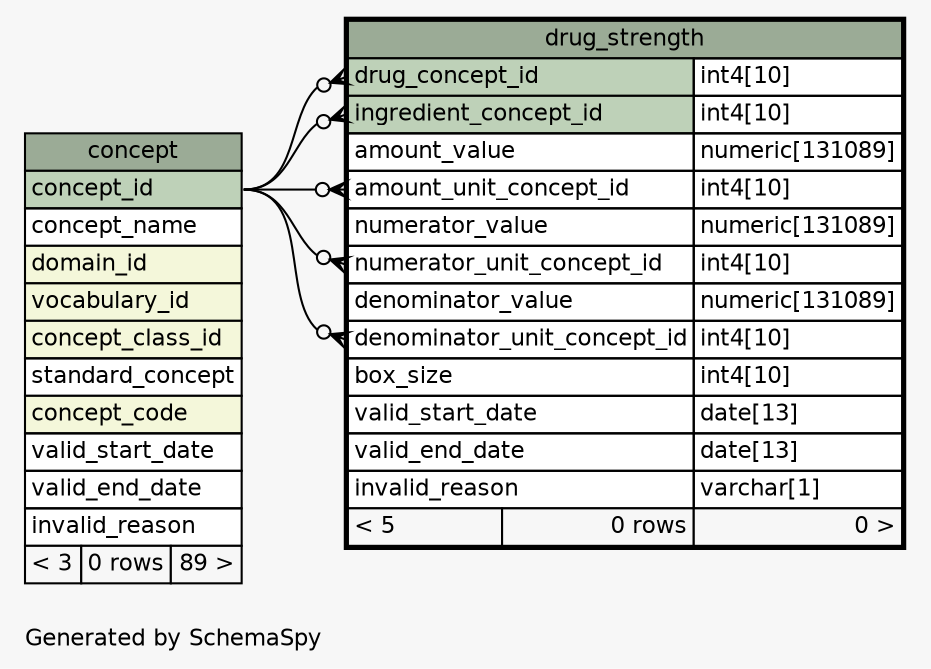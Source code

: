 // dot 2.38.0 on Linux 4.10.0-32-generic
// SchemaSpy rev 590
digraph "oneDegreeRelationshipsDiagram" {
  graph [
    rankdir="RL"
    bgcolor="#f7f7f7"
    label="\nGenerated by SchemaSpy"
    labeljust="l"
    nodesep="0.18"
    ranksep="0.46"
    fontname="Helvetica"
    fontsize="11"
  ];
  node [
    fontname="Helvetica"
    fontsize="11"
    shape="plaintext"
  ];
  edge [
    arrowsize="0.8"
  ];
  "drug_strength":"amount_unit_concept_id":w -> "concept":"concept_id":e [arrowhead=none dir=back arrowtail=crowodot];
  "drug_strength":"denominator_unit_concept_id":w -> "concept":"concept_id":e [arrowhead=none dir=back arrowtail=crowodot];
  "drug_strength":"drug_concept_id":w -> "concept":"concept_id":e [arrowhead=none dir=back arrowtail=crowodot];
  "drug_strength":"ingredient_concept_id":w -> "concept":"concept_id":e [arrowhead=none dir=back arrowtail=crowodot];
  "drug_strength":"numerator_unit_concept_id":w -> "concept":"concept_id":e [arrowhead=none dir=back arrowtail=crowodot];
  "concept" [
    label=<
    <TABLE BORDER="0" CELLBORDER="1" CELLSPACING="0" BGCOLOR="#ffffff">
      <TR><TD COLSPAN="3" BGCOLOR="#9bab96" ALIGN="CENTER">concept</TD></TR>
      <TR><TD PORT="concept_id" COLSPAN="3" BGCOLOR="#bed1b8" ALIGN="LEFT">concept_id</TD></TR>
      <TR><TD PORT="concept_name" COLSPAN="3" ALIGN="LEFT">concept_name</TD></TR>
      <TR><TD PORT="domain_id" COLSPAN="3" BGCOLOR="#f4f7da" ALIGN="LEFT">domain_id</TD></TR>
      <TR><TD PORT="vocabulary_id" COLSPAN="3" BGCOLOR="#f4f7da" ALIGN="LEFT">vocabulary_id</TD></TR>
      <TR><TD PORT="concept_class_id" COLSPAN="3" BGCOLOR="#f4f7da" ALIGN="LEFT">concept_class_id</TD></TR>
      <TR><TD PORT="standard_concept" COLSPAN="3" ALIGN="LEFT">standard_concept</TD></TR>
      <TR><TD PORT="concept_code" COLSPAN="3" BGCOLOR="#f4f7da" ALIGN="LEFT">concept_code</TD></TR>
      <TR><TD PORT="valid_start_date" COLSPAN="3" ALIGN="LEFT">valid_start_date</TD></TR>
      <TR><TD PORT="valid_end_date" COLSPAN="3" ALIGN="LEFT">valid_end_date</TD></TR>
      <TR><TD PORT="invalid_reason" COLSPAN="3" ALIGN="LEFT">invalid_reason</TD></TR>
      <TR><TD ALIGN="LEFT" BGCOLOR="#f7f7f7">&lt; 3</TD><TD ALIGN="RIGHT" BGCOLOR="#f7f7f7">0 rows</TD><TD ALIGN="RIGHT" BGCOLOR="#f7f7f7">89 &gt;</TD></TR>
    </TABLE>>
    URL="concept.html"
    tooltip="concept"
  ];
  "drug_strength" [
    label=<
    <TABLE BORDER="2" CELLBORDER="1" CELLSPACING="0" BGCOLOR="#ffffff">
      <TR><TD COLSPAN="3" BGCOLOR="#9bab96" ALIGN="CENTER">drug_strength</TD></TR>
      <TR><TD PORT="drug_concept_id" COLSPAN="2" BGCOLOR="#bed1b8" ALIGN="LEFT">drug_concept_id</TD><TD PORT="drug_concept_id.type" ALIGN="LEFT">int4[10]</TD></TR>
      <TR><TD PORT="ingredient_concept_id" COLSPAN="2" BGCOLOR="#bed1b8" ALIGN="LEFT">ingredient_concept_id</TD><TD PORT="ingredient_concept_id.type" ALIGN="LEFT">int4[10]</TD></TR>
      <TR><TD PORT="amount_value" COLSPAN="2" ALIGN="LEFT">amount_value</TD><TD PORT="amount_value.type" ALIGN="LEFT">numeric[131089]</TD></TR>
      <TR><TD PORT="amount_unit_concept_id" COLSPAN="2" ALIGN="LEFT">amount_unit_concept_id</TD><TD PORT="amount_unit_concept_id.type" ALIGN="LEFT">int4[10]</TD></TR>
      <TR><TD PORT="numerator_value" COLSPAN="2" ALIGN="LEFT">numerator_value</TD><TD PORT="numerator_value.type" ALIGN="LEFT">numeric[131089]</TD></TR>
      <TR><TD PORT="numerator_unit_concept_id" COLSPAN="2" ALIGN="LEFT">numerator_unit_concept_id</TD><TD PORT="numerator_unit_concept_id.type" ALIGN="LEFT">int4[10]</TD></TR>
      <TR><TD PORT="denominator_value" COLSPAN="2" ALIGN="LEFT">denominator_value</TD><TD PORT="denominator_value.type" ALIGN="LEFT">numeric[131089]</TD></TR>
      <TR><TD PORT="denominator_unit_concept_id" COLSPAN="2" ALIGN="LEFT">denominator_unit_concept_id</TD><TD PORT="denominator_unit_concept_id.type" ALIGN="LEFT">int4[10]</TD></TR>
      <TR><TD PORT="box_size" COLSPAN="2" ALIGN="LEFT">box_size</TD><TD PORT="box_size.type" ALIGN="LEFT">int4[10]</TD></TR>
      <TR><TD PORT="valid_start_date" COLSPAN="2" ALIGN="LEFT">valid_start_date</TD><TD PORT="valid_start_date.type" ALIGN="LEFT">date[13]</TD></TR>
      <TR><TD PORT="valid_end_date" COLSPAN="2" ALIGN="LEFT">valid_end_date</TD><TD PORT="valid_end_date.type" ALIGN="LEFT">date[13]</TD></TR>
      <TR><TD PORT="invalid_reason" COLSPAN="2" ALIGN="LEFT">invalid_reason</TD><TD PORT="invalid_reason.type" ALIGN="LEFT">varchar[1]</TD></TR>
      <TR><TD ALIGN="LEFT" BGCOLOR="#f7f7f7">&lt; 5</TD><TD ALIGN="RIGHT" BGCOLOR="#f7f7f7">0 rows</TD><TD ALIGN="RIGHT" BGCOLOR="#f7f7f7">0 &gt;</TD></TR>
    </TABLE>>
    URL="drug_strength.html"
    tooltip="drug_strength"
  ];
}
